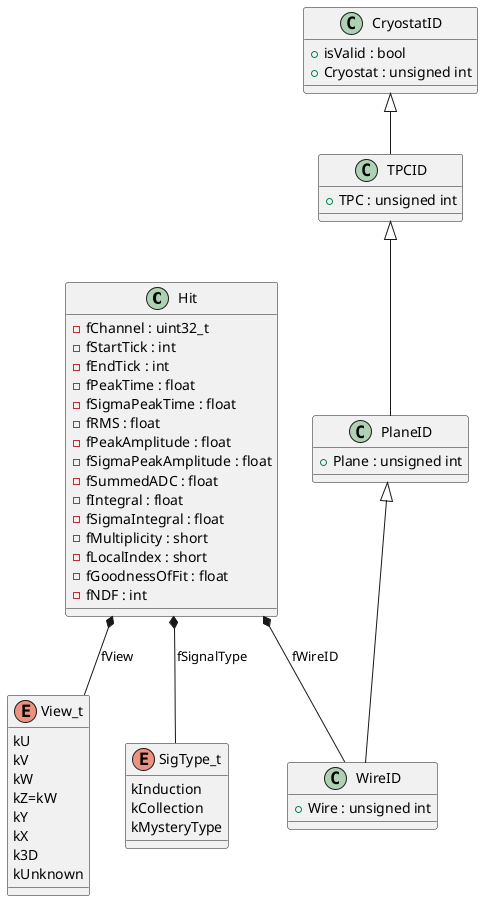 @startuml
class Hit {
  -fChannel : uint32_t
  -fStartTick : int
  -fEndTick : int
  -fPeakTime : float
  -fSigmaPeakTime : float
  -fRMS : float
  -fPeakAmplitude : float
  -fSigmaPeakAmplitude : float
  -fSummedADC : float
  -fIntegral : float
  -fSigmaIntegral : float
  -fMultiplicity : short
  -fLocalIndex : short
  -fGoodnessOfFit : float
  -fNDF : int
}

Hit *-- View_t : fView
Hit *-- SigType_t : fSignalType
Hit *-- WireID : fWireID

enum View_t {
    kU
    kV
    kW
    kZ=kW
    kY
    kX
    k3D
    kUnknown  
}

enum SigType_t {
  kInduction
  kCollection
  kMysteryType
}

class WireID {
  +Wire : unsigned int 
}

class CryostatID {
  +isValid : bool
  +Cryostat : unsigned int
}

class TPCID {
  +TPC : unsigned int
}

class PlaneID {
  +Plane : unsigned int
}

PlaneID <|-- WireID 
TPCID <|-- PlaneID
CryostatID <|-- TPCID

@enduml
